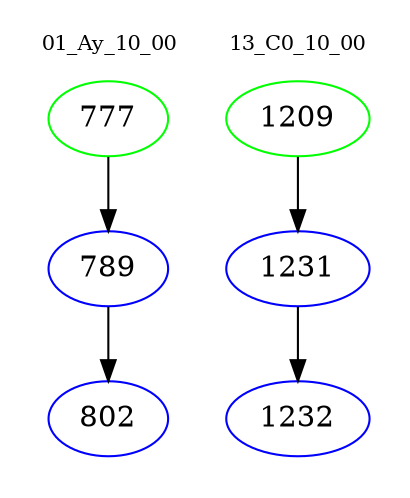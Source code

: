 digraph{
subgraph cluster_0 {
color = white
label = "01_Ay_10_00";
fontsize=10;
T0_777 [label="777", color="green"]
T0_777 -> T0_789 [color="black"]
T0_789 [label="789", color="blue"]
T0_789 -> T0_802 [color="black"]
T0_802 [label="802", color="blue"]
}
subgraph cluster_1 {
color = white
label = "13_C0_10_00";
fontsize=10;
T1_1209 [label="1209", color="green"]
T1_1209 -> T1_1231 [color="black"]
T1_1231 [label="1231", color="blue"]
T1_1231 -> T1_1232 [color="black"]
T1_1232 [label="1232", color="blue"]
}
}
